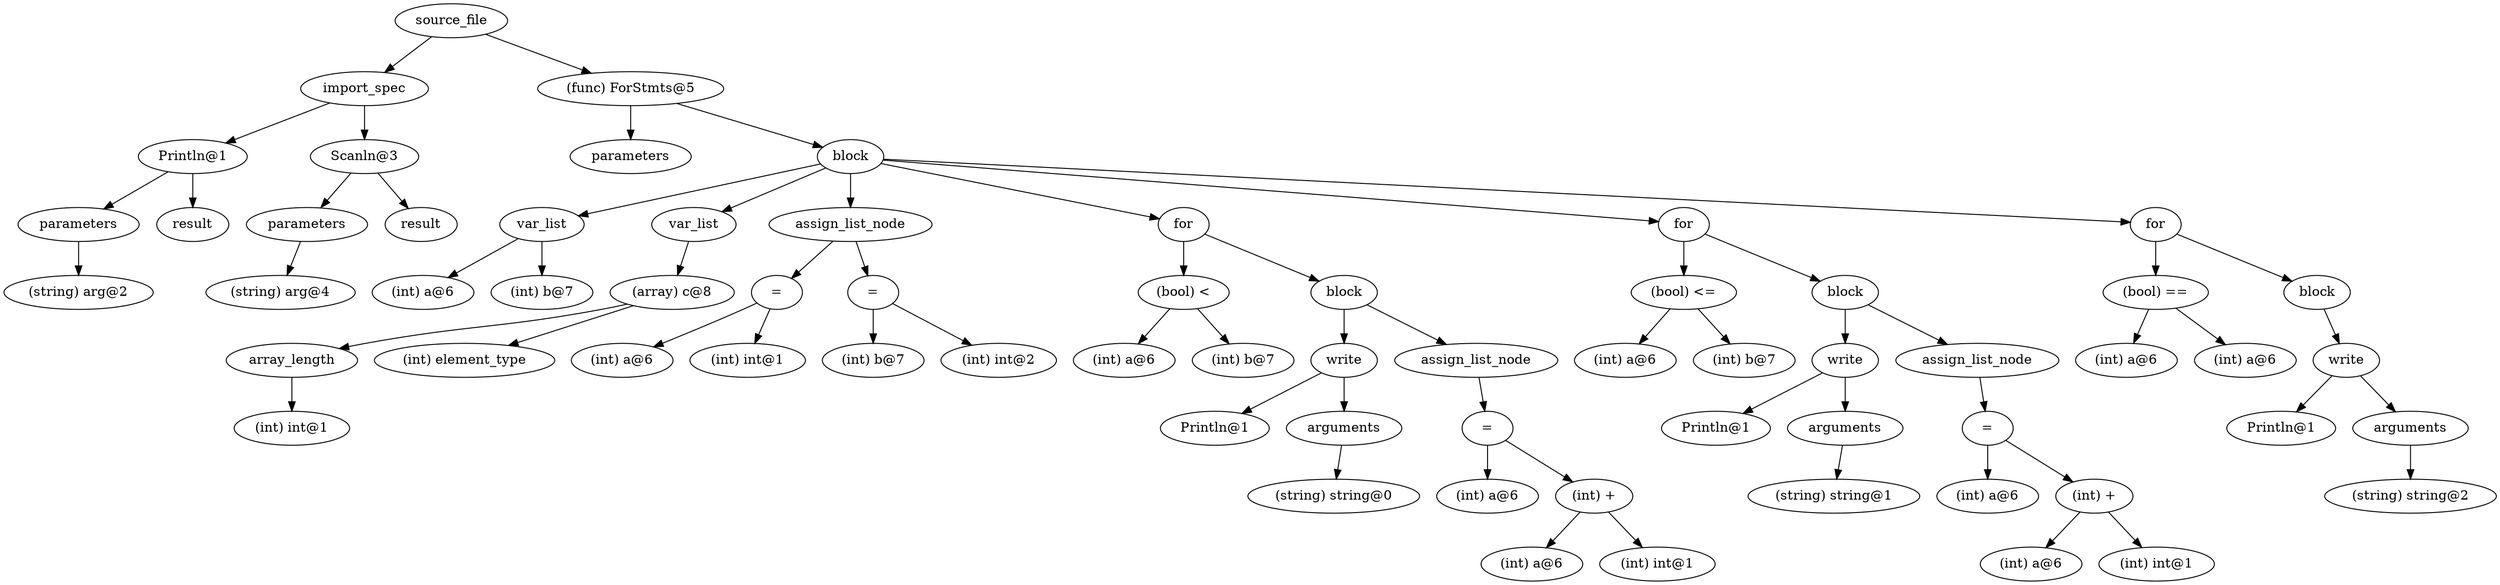 digraph {
graph [ordering="out"];
node0[label="source_file"];
node1[label="import_spec"];
node2[label="Println@1"];
node3[label="parameters"];
node4[label="(string) arg@2"];
node3 -> node4;
node2 -> node3;
node5[label="result"];
node2 -> node5;
node1 -> node2;
node6[label="Scanln@3"];
node7[label="parameters"];
node8[label="(string) arg@4"];
node7 -> node8;
node6 -> node7;
node9[label="result"];
node6 -> node9;
node1 -> node6;
node0 -> node1;
node10[label="(func) ForStmts@5"];
node11[label="parameters"];
node10 -> node11;
node12[label="block"];
node13[label="var_list"];
node14[label="(int) a@6"];
node13 -> node14;
node15[label="(int) b@7"];
node13 -> node15;
node12 -> node13;
node16[label="var_list"];
node17[label="(array) c@8"];
node18[label="array_length"];
node19[label="(int) int@1"];
node18 -> node19;
node17 -> node18;
node20[label="(int) element_type"];
node17 -> node20;
node16 -> node17;
node12 -> node16;
node21[label="assign_list_node"];
node22[label="="];
node23[label="(int) a@6"];
node22 -> node23;
node24[label="(int) int@1"];
node22 -> node24;
node21 -> node22;
node25[label="="];
node26[label="(int) b@7"];
node25 -> node26;
node27[label="(int) int@2"];
node25 -> node27;
node21 -> node25;
node12 -> node21;
node28[label="for"];
node29[label="(bool) <"];
node30[label="(int) a@6"];
node29 -> node30;
node31[label="(int) b@7"];
node29 -> node31;
node28 -> node29;
node32[label="block"];
node33[label="write"];
node34[label="Println@1"];
node33 -> node34;
node35[label="arguments"];
node36[label="(string) string@0"];
node35 -> node36;
node33 -> node35;
node32 -> node33;
node37[label="assign_list_node"];
node38[label="="];
node39[label="(int) a@6"];
node38 -> node39;
node40[label="(int) +"];
node41[label="(int) a@6"];
node40 -> node41;
node42[label="(int) int@1"];
node40 -> node42;
node38 -> node40;
node37 -> node38;
node32 -> node37;
node28 -> node32;
node12 -> node28;
node43[label="for"];
node44[label="(bool) <="];
node45[label="(int) a@6"];
node44 -> node45;
node46[label="(int) b@7"];
node44 -> node46;
node43 -> node44;
node47[label="block"];
node48[label="write"];
node49[label="Println@1"];
node48 -> node49;
node50[label="arguments"];
node51[label="(string) string@1"];
node50 -> node51;
node48 -> node50;
node47 -> node48;
node52[label="assign_list_node"];
node53[label="="];
node54[label="(int) a@6"];
node53 -> node54;
node55[label="(int) +"];
node56[label="(int) a@6"];
node55 -> node56;
node57[label="(int) int@1"];
node55 -> node57;
node53 -> node55;
node52 -> node53;
node47 -> node52;
node43 -> node47;
node12 -> node43;
node58[label="for"];
node59[label="(bool) =="];
node60[label="(int) a@6"];
node59 -> node60;
node61[label="(int) a@6"];
node59 -> node61;
node58 -> node59;
node62[label="block"];
node63[label="write"];
node64[label="Println@1"];
node63 -> node64;
node65[label="arguments"];
node66[label="(string) string@2"];
node65 -> node66;
node63 -> node65;
node62 -> node63;
node58 -> node62;
node12 -> node58;
node10 -> node12;
node0 -> node10;
}